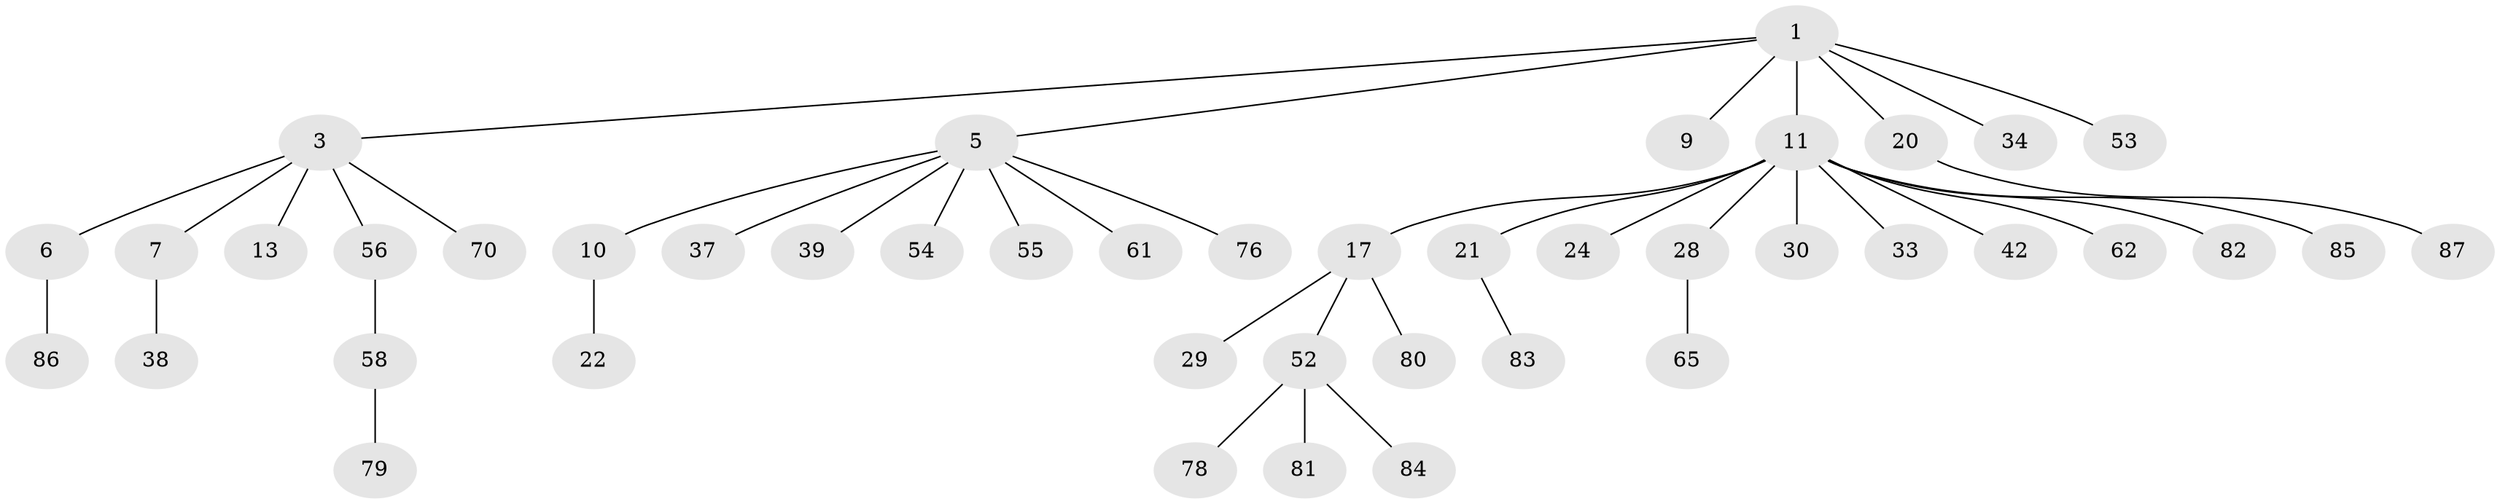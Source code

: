// original degree distribution, {4: 0.0898876404494382, 5: 0.056179775280898875, 3: 0.11235955056179775, 1: 0.5280898876404494, 2: 0.20224719101123595, 6: 0.011235955056179775}
// Generated by graph-tools (version 1.1) at 2025/19/03/04/25 18:19:22]
// undirected, 44 vertices, 43 edges
graph export_dot {
graph [start="1"]
  node [color=gray90,style=filled];
  1 [super="+2"];
  3 [super="+4"];
  5 [super="+40+8"];
  6 [super="+19"];
  7 [super="+67+46+31"];
  9;
  10;
  11 [super="+14+25+36"];
  13 [super="+49+16+15"];
  17 [super="+18+64"];
  20;
  21 [super="+48+57+75"];
  22 [super="+63+23"];
  24;
  28 [super="+45"];
  29 [super="+35"];
  30;
  33;
  34 [super="+51+43+47"];
  37 [super="+44"];
  38;
  39;
  42;
  52 [super="+59+68"];
  53;
  54 [super="+60"];
  55;
  56;
  58 [super="+89"];
  61;
  62 [super="+69"];
  65 [super="+77"];
  70;
  76;
  78;
  79;
  80;
  81 [super="+88"];
  82;
  83;
  84;
  85;
  86;
  87;
  1 -- 5;
  1 -- 20;
  1 -- 34;
  1 -- 3;
  1 -- 53;
  1 -- 9;
  1 -- 11;
  3 -- 13;
  3 -- 56;
  3 -- 70;
  3 -- 6;
  3 -- 7;
  5 -- 10;
  5 -- 37;
  5 -- 55;
  5 -- 54;
  5 -- 39;
  5 -- 76;
  5 -- 61;
  6 -- 86;
  7 -- 38;
  10 -- 22;
  11 -- 17;
  11 -- 21;
  11 -- 24;
  11 -- 30;
  11 -- 33;
  11 -- 82;
  11 -- 85;
  11 -- 42;
  11 -- 28;
  11 -- 62;
  17 -- 52;
  17 -- 80;
  17 -- 29;
  20 -- 87;
  21 -- 83;
  28 -- 65;
  52 -- 84;
  52 -- 81;
  52 -- 78;
  56 -- 58;
  58 -- 79;
}
